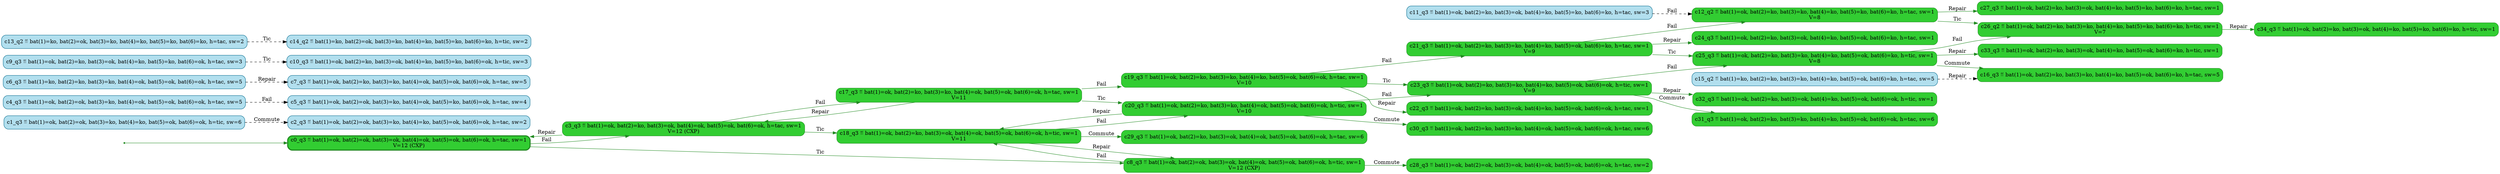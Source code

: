 digraph g {

	rankdir="LR"

	__invisible__[shape="point", color="forestgreen"]
	c0_q3[label="c0_q3 ≝ bat(1)=ok, bat(2)=ok, bat(3)=ok, bat(4)=ok, bat(5)=ok, bat(6)=ok, h=tac, sw=1\nV=12 (CXP)", shape="box", style="rounded, filled", color="forestgreen", fillcolor="limegreen", penwidth=3] // Initial
	c3_q3[label="c3_q3 ≝ bat(1)=ok, bat(2)=ko, bat(3)=ok, bat(4)=ok, bat(5)=ok, bat(6)=ok, h=tac, sw=1\nV=12 (CXP)", shape="box", style="rounded, filled", color="forestgreen", fillcolor="limegreen"]
	c17_q3[label="c17_q3 ≝ bat(1)=ok, bat(2)=ko, bat(3)=ko, bat(4)=ok, bat(5)=ok, bat(6)=ok, h=tac, sw=1\nV=11", shape="box", style="rounded, filled", color="forestgreen", fillcolor="limegreen"]
	c19_q3[label="c19_q3 ≝ bat(1)=ok, bat(2)=ko, bat(3)=ko, bat(4)=ko, bat(5)=ok, bat(6)=ok, h=tac, sw=1\nV=10", shape="box", style="rounded, filled", color="forestgreen", fillcolor="limegreen"]
	c21_q3[label="c21_q3 ≝ bat(1)=ok, bat(2)=ko, bat(3)=ko, bat(4)=ko, bat(5)=ok, bat(6)=ko, h=tac, sw=1\nV=9", shape="box", style="rounded, filled", color="forestgreen", fillcolor="limegreen"]
	c24_q3[label="c24_q3 ≝ bat(1)=ok, bat(2)=ko, bat(3)=ok, bat(4)=ko, bat(5)=ok, bat(6)=ko, h=tac, sw=1", shape="box", style="rounded, filled", color="forestgreen", fillcolor="limegreen"]
	c25_q3[label="c25_q3 ≝ bat(1)=ok, bat(2)=ko, bat(3)=ko, bat(4)=ko, bat(5)=ok, bat(6)=ko, h=tic, sw=1\nV=8", shape="box", style="rounded, filled", color="forestgreen", fillcolor="limegreen"]
	c16_q3[label="c16_q3 ≝ bat(1)=ok, bat(2)=ko, bat(3)=ko, bat(4)=ko, bat(5)=ok, bat(6)=ko, h=tac, sw=5", shape="box", style="rounded, filled", color="forestgreen", fillcolor="limegreen"]
	c33_q3[label="c33_q3 ≝ bat(1)=ok, bat(2)=ko, bat(3)=ok, bat(4)=ko, bat(5)=ok, bat(6)=ko, h=tic, sw=1", shape="box", style="rounded, filled", color="forestgreen", fillcolor="limegreen"]
	c26_q2[label="c26_q2 ≝ bat(1)=ok, bat(2)=ko, bat(3)=ko, bat(4)=ko, bat(5)=ko, bat(6)=ko, h=tic, sw=1\nV=7", shape="box", style="rounded, filled", color="forestgreen", fillcolor="limegreen"]
	c34_q3[label="c34_q3 ≝ bat(1)=ok, bat(2)=ko, bat(3)=ok, bat(4)=ko, bat(5)=ko, bat(6)=ko, h=tic, sw=1", shape="box", style="rounded, filled", color="forestgreen", fillcolor="limegreen"]
	c12_q2[label="c12_q2 ≝ bat(1)=ok, bat(2)=ko, bat(3)=ko, bat(4)=ko, bat(5)=ko, bat(6)=ko, h=tac, sw=1\nV=8", shape="box", style="rounded, filled", color="forestgreen", fillcolor="limegreen"]
	c27_q3[label="c27_q3 ≝ bat(1)=ok, bat(2)=ko, bat(3)=ok, bat(4)=ko, bat(5)=ko, bat(6)=ko, h=tac, sw=1", shape="box", style="rounded, filled", color="forestgreen", fillcolor="limegreen"]
	c22_q3[label="c22_q3 ≝ bat(1)=ok, bat(2)=ko, bat(3)=ok, bat(4)=ko, bat(5)=ok, bat(6)=ok, h=tac, sw=1", shape="box", style="rounded, filled", color="forestgreen", fillcolor="limegreen"]
	c23_q3[label="c23_q3 ≝ bat(1)=ok, bat(2)=ko, bat(3)=ko, bat(4)=ko, bat(5)=ok, bat(6)=ok, h=tic, sw=1\nV=9", shape="box", style="rounded, filled", color="forestgreen", fillcolor="limegreen"]
	c31_q3[label="c31_q3 ≝ bat(1)=ok, bat(2)=ko, bat(3)=ko, bat(4)=ko, bat(5)=ok, bat(6)=ok, h=tac, sw=6", shape="box", style="rounded, filled", color="forestgreen", fillcolor="limegreen"]
	c32_q3[label="c32_q3 ≝ bat(1)=ok, bat(2)=ko, bat(3)=ok, bat(4)=ko, bat(5)=ok, bat(6)=ok, h=tic, sw=1", shape="box", style="rounded, filled", color="forestgreen", fillcolor="limegreen"]
	c20_q3[label="c20_q3 ≝ bat(1)=ok, bat(2)=ko, bat(3)=ko, bat(4)=ok, bat(5)=ok, bat(6)=ok, h=tic, sw=1\nV=10", shape="box", style="rounded, filled", color="forestgreen", fillcolor="limegreen"]
	c30_q3[label="c30_q3 ≝ bat(1)=ok, bat(2)=ko, bat(3)=ko, bat(4)=ok, bat(5)=ok, bat(6)=ok, h=tac, sw=6", shape="box", style="rounded, filled", color="forestgreen", fillcolor="limegreen"]
	c18_q3[label="c18_q3 ≝ bat(1)=ok, bat(2)=ko, bat(3)=ok, bat(4)=ok, bat(5)=ok, bat(6)=ok, h=tic, sw=1\nV=11", shape="box", style="rounded, filled", color="forestgreen", fillcolor="limegreen"]
	c29_q3[label="c29_q3 ≝ bat(1)=ok, bat(2)=ko, bat(3)=ok, bat(4)=ok, bat(5)=ok, bat(6)=ok, h=tac, sw=6", shape="box", style="rounded, filled", color="forestgreen", fillcolor="limegreen"]
	c8_q3[label="c8_q3 ≝ bat(1)=ok, bat(2)=ok, bat(3)=ok, bat(4)=ok, bat(5)=ok, bat(6)=ok, h=tic, sw=1\nV=12 (CXP)", shape="box", style="rounded, filled", color="forestgreen", fillcolor="limegreen"]
	c28_q3[label="c28_q3 ≝ bat(1)=ok, bat(2)=ok, bat(3)=ok, bat(4)=ok, bat(5)=ok, bat(6)=ok, h=tac, sw=2", shape="box", style="rounded, filled", color="forestgreen", fillcolor="limegreen"]
	c1_q3[label="c1_q3 ≝ bat(1)=ok, bat(2)=ok, bat(3)=ko, bat(4)=ko, bat(5)=ok, bat(6)=ok, h=tic, sw=6", shape="box", style="rounded, filled", color="deepskyblue4", fillcolor="lightblue2"]
	c2_q3[label="c2_q3 ≝ bat(1)=ok, bat(2)=ok, bat(3)=ko, bat(4)=ko, bat(5)=ok, bat(6)=ok, h=tac, sw=2", shape="box", style="rounded, filled", color="deepskyblue4", fillcolor="lightblue2"]
	c4_q3[label="c4_q3 ≝ bat(1)=ok, bat(2)=ok, bat(3)=ko, bat(4)=ok, bat(5)=ok, bat(6)=ok, h=tac, sw=5", shape="box", style="rounded, filled", color="deepskyblue4", fillcolor="lightblue2"]
	c5_q3[label="c5_q3 ≝ bat(1)=ok, bat(2)=ok, bat(3)=ko, bat(4)=ok, bat(5)=ko, bat(6)=ok, h=tac, sw=4", shape="box", style="rounded, filled", color="deepskyblue4", fillcolor="lightblue2"]
	c6_q3[label="c6_q3 ≝ bat(1)=ko, bat(2)=ko, bat(3)=ko, bat(4)=ok, bat(5)=ok, bat(6)=ok, h=tac, sw=5", shape="box", style="rounded, filled", color="deepskyblue4", fillcolor="lightblue2"]
	c7_q3[label="c7_q3 ≝ bat(1)=ok, bat(2)=ko, bat(3)=ko, bat(4)=ok, bat(5)=ok, bat(6)=ok, h=tac, sw=5", shape="box", style="rounded, filled", color="deepskyblue4", fillcolor="lightblue2"]
	c9_q3[label="c9_q3 ≝ bat(1)=ok, bat(2)=ko, bat(3)=ok, bat(4)=ko, bat(5)=ko, bat(6)=ok, h=tac, sw=3", shape="box", style="rounded, filled", color="deepskyblue4", fillcolor="lightblue2"]
	c10_q3[label="c10_q3 ≝ bat(1)=ok, bat(2)=ko, bat(3)=ok, bat(4)=ko, bat(5)=ko, bat(6)=ok, h=tic, sw=3", shape="box", style="rounded, filled", color="deepskyblue4", fillcolor="lightblue2"]
	c11_q3[label="c11_q3 ≝ bat(1)=ok, bat(2)=ko, bat(3)=ok, bat(4)=ko, bat(5)=ko, bat(6)=ko, h=tac, sw=3", shape="box", style="rounded, filled", color="deepskyblue4", fillcolor="lightblue2"]
	c13_q2[label="c13_q2 ≝ bat(1)=ko, bat(2)=ok, bat(3)=ko, bat(4)=ko, bat(5)=ko, bat(6)=ko, h=tac, sw=2", shape="box", style="rounded, filled", color="deepskyblue4", fillcolor="lightblue2"]
	c14_q2[label="c14_q2 ≝ bat(1)=ko, bat(2)=ok, bat(3)=ko, bat(4)=ko, bat(5)=ko, bat(6)=ko, h=tic, sw=2", shape="box", style="rounded, filled", color="deepskyblue4", fillcolor="lightblue2"]
	c15_q2[label="c15_q2 ≝ bat(1)=ko, bat(2)=ko, bat(3)=ko, bat(4)=ko, bat(5)=ok, bat(6)=ko, h=tac, sw=5", shape="box", style="rounded, filled", color="deepskyblue4", fillcolor="lightblue2"]

	__invisible__ -> c0_q3[color="forestgreen"]
	c0_q3 -> c3_q3[label="Fail", color="forestgreen"]
	c3_q3 -> c0_q3[label="Repair", color="forestgreen"]
	c3_q3 -> c17_q3[label="Fail", color="forestgreen"]
	c17_q3 -> c19_q3[label="Fail", color="forestgreen"]
	c19_q3 -> c21_q3[label="Fail", color="forestgreen"]
	c21_q3 -> c24_q3[label="Repair", color="forestgreen"]
	c21_q3 -> c25_q3[label="Tic", color="forestgreen"]
	c25_q3 -> c16_q3[label="Commute", color="forestgreen"]
	c25_q3 -> c33_q3[label="Repair", color="forestgreen"]
	c25_q3 -> c26_q2[label="Fail", color="forestgreen"]
	c26_q2 -> c34_q3[label="Repair", color="forestgreen"]
	c21_q3 -> c12_q2[label="Fail", color="forestgreen"]
	c12_q2 -> c26_q2[label="Tic", color="forestgreen"]
	c12_q2 -> c27_q3[label="Repair", color="forestgreen"]
	c19_q3 -> c22_q3[label="Repair", color="forestgreen"]
	c19_q3 -> c23_q3[label="Tic", color="forestgreen"]
	c23_q3 -> c31_q3[label="Commute", color="forestgreen"]
	c23_q3 -> c25_q3[label="Fail", color="forestgreen"]
	c23_q3 -> c32_q3[label="Repair", color="forestgreen"]
	c17_q3 -> c3_q3[label="Repair", color="forestgreen"]
	c17_q3 -> c20_q3[label="Tic", color="forestgreen"]
	c20_q3 -> c30_q3[label="Commute", color="forestgreen"]
	c20_q3 -> c23_q3[label="Fail", color="forestgreen"]
	c20_q3 -> c18_q3[label="Repair", color="forestgreen"]
	c18_q3 -> c29_q3[label="Commute", color="forestgreen"]
	c18_q3 -> c20_q3[label="Fail", color="forestgreen"]
	c18_q3 -> c8_q3[label="Repair", color="forestgreen"]
	c8_q3 -> c28_q3[label="Commute", color="forestgreen"]
	c8_q3 -> c18_q3[label="Fail", color="forestgreen"]
	c3_q3 -> c18_q3[label="Tic", color="forestgreen"]
	c0_q3 -> c8_q3[label="Tic", color="forestgreen"]
	c1_q3 -> c2_q3[label="Commute", color="black", style="dashed"]
	c4_q3 -> c5_q3[label="Fail", color="black", style="dashed"]
	c6_q3 -> c7_q3[label="Repair", color="black", style="dashed"]
	c9_q3 -> c10_q3[label="Tic", color="black", style="dashed"]
	c11_q3 -> c12_q2[label="Fail", color="black", style="dashed"]
	c13_q2 -> c14_q2[label="Tic", color="black", style="dashed"]
	c15_q2 -> c16_q3[label="Repair", color="black", style="dashed"]

}
